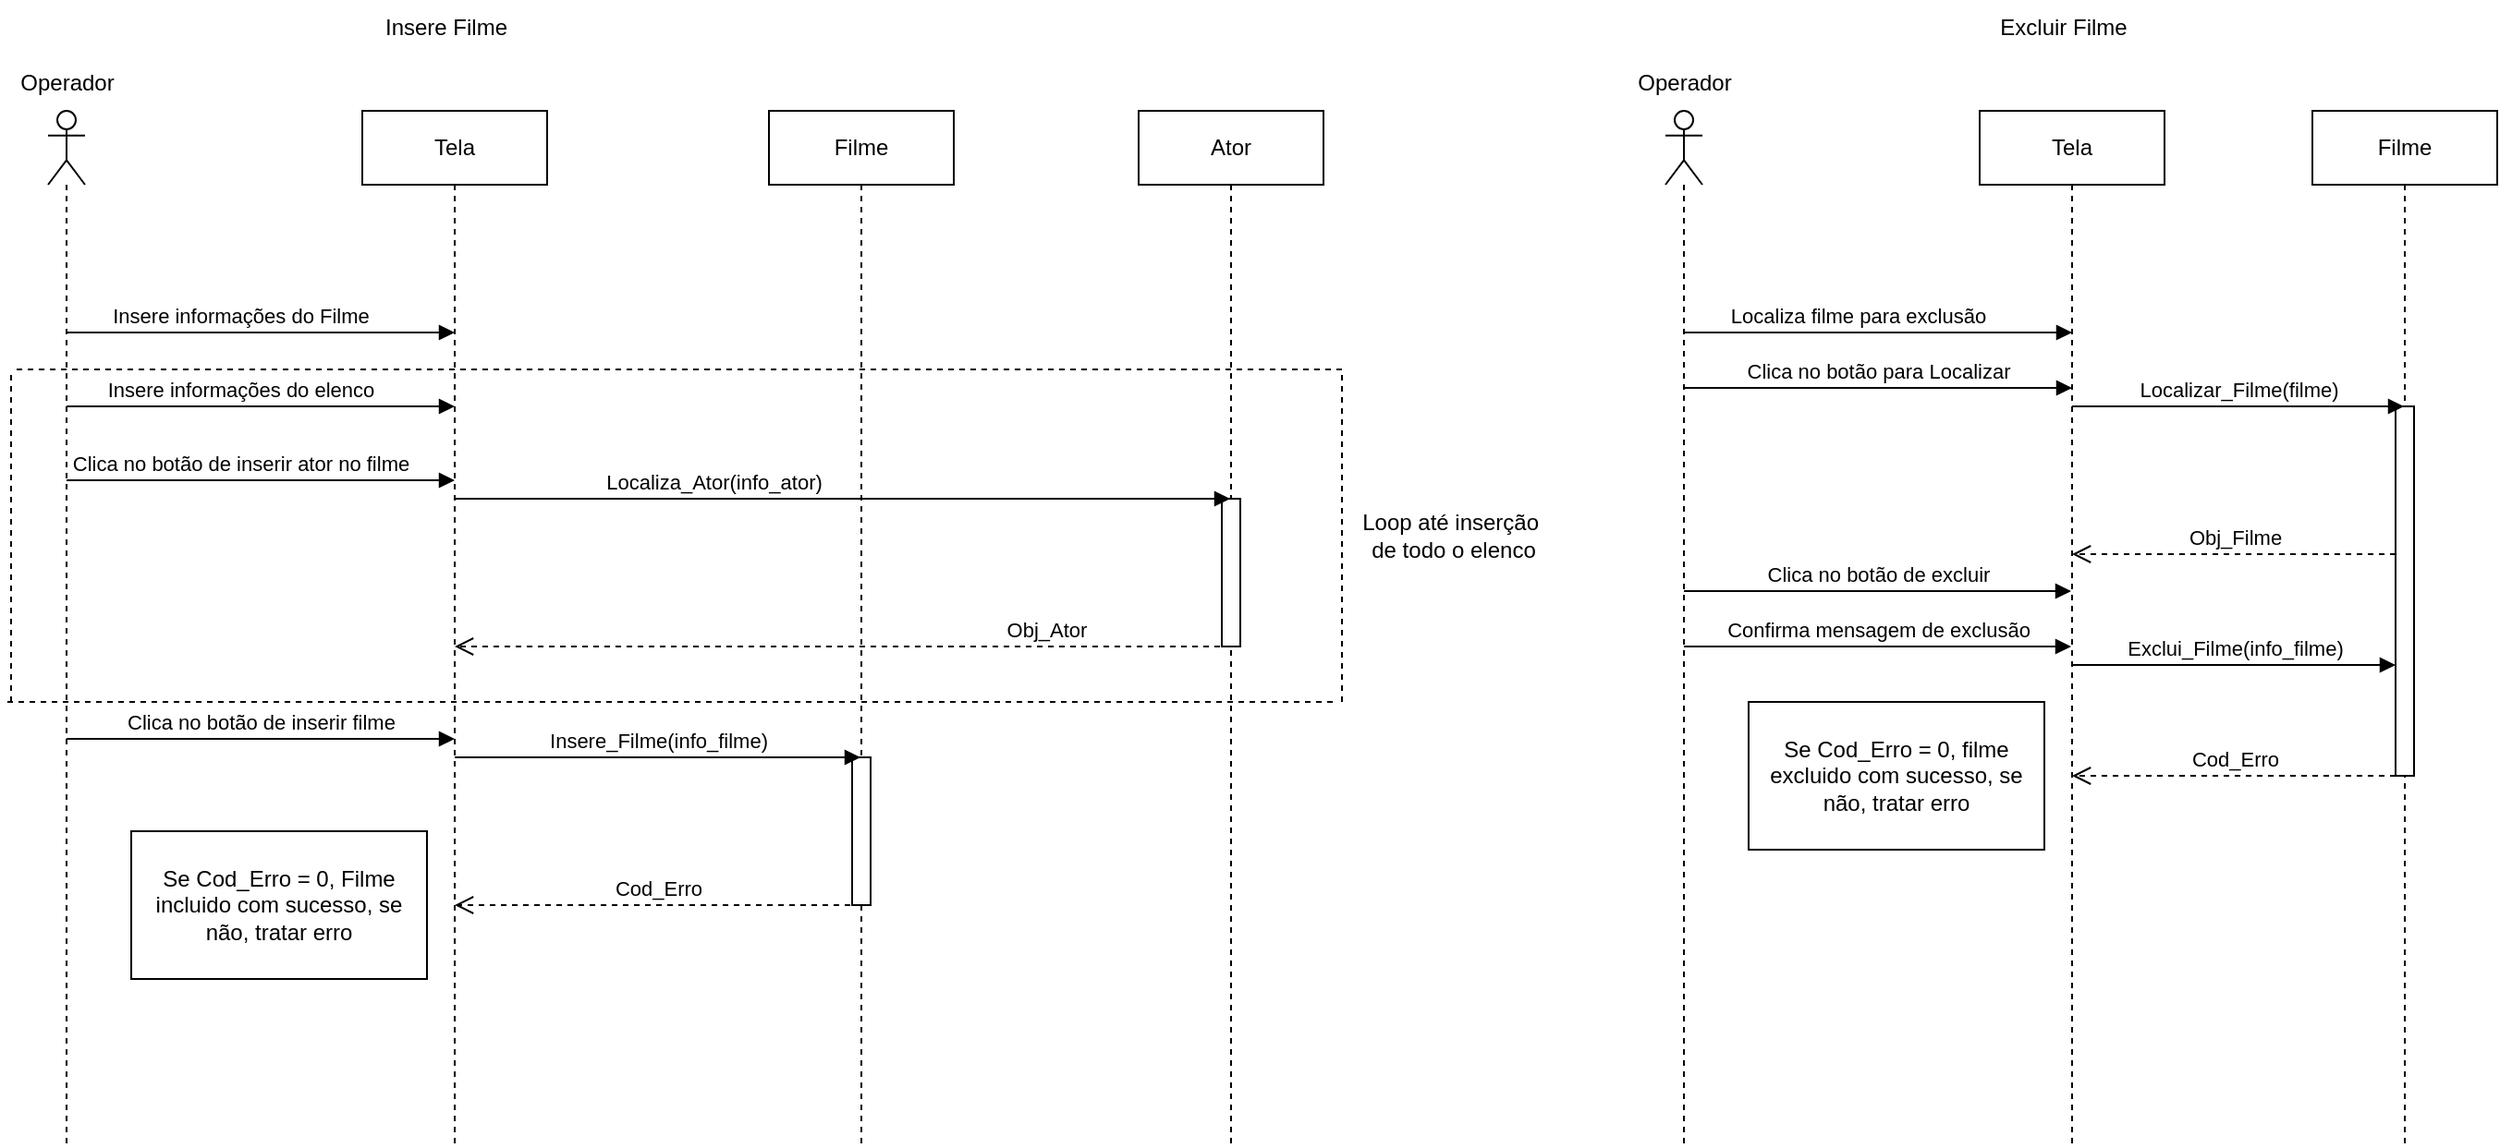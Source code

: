 <mxfile version="24.5.5" type="github">
  <diagram name="Page-1" id="2YBvvXClWsGukQMizWep">
    <mxGraphModel dx="777" dy="446" grid="1" gridSize="10" guides="1" tooltips="1" connect="1" arrows="1" fold="1" page="1" pageScale="1" pageWidth="850" pageHeight="1100" math="0" shadow="0">
      <root>
        <mxCell id="0" />
        <mxCell id="1" parent="0" />
        <mxCell id="9LX_Q9qdHX030zGX6Rbw-1" value="Insere Filme" style="text;html=1;align=center;verticalAlign=middle;resizable=0;points=[];autosize=1;strokeColor=none;fillColor=none;" vertex="1" parent="1">
          <mxGeometry x="250" y="20" width="90" height="30" as="geometry" />
        </mxCell>
        <mxCell id="9LX_Q9qdHX030zGX6Rbw-2" value="Ator" style="shape=umlLifeline;perimeter=lifelinePerimeter;whiteSpace=wrap;html=1;container=1;dropTarget=0;collapsible=0;recursiveResize=0;outlineConnect=0;portConstraint=eastwest;newEdgeStyle={&quot;edgeStyle&quot;:&quot;elbowEdgeStyle&quot;,&quot;elbow&quot;:&quot;vertical&quot;,&quot;curved&quot;:0,&quot;rounded&quot;:0};" vertex="1" parent="1">
          <mxGeometry x="670" y="80" width="100" height="560" as="geometry" />
        </mxCell>
        <mxCell id="9LX_Q9qdHX030zGX6Rbw-17" value="" style="html=1;points=[[0,0,0,0,5],[0,1,0,0,-5],[1,0,0,0,5],[1,1,0,0,-5]];perimeter=orthogonalPerimeter;outlineConnect=0;targetShapes=umlLifeline;portConstraint=eastwest;newEdgeStyle={&quot;curved&quot;:0,&quot;rounded&quot;:0};" vertex="1" parent="9LX_Q9qdHX030zGX6Rbw-2">
          <mxGeometry x="45" y="210" width="10" height="80" as="geometry" />
        </mxCell>
        <mxCell id="9LX_Q9qdHX030zGX6Rbw-4" value="Tela" style="shape=umlLifeline;perimeter=lifelinePerimeter;whiteSpace=wrap;html=1;container=1;dropTarget=0;collapsible=0;recursiveResize=0;outlineConnect=0;portConstraint=eastwest;newEdgeStyle={&quot;edgeStyle&quot;:&quot;elbowEdgeStyle&quot;,&quot;elbow&quot;:&quot;vertical&quot;,&quot;curved&quot;:0,&quot;rounded&quot;:0};" vertex="1" parent="1">
          <mxGeometry x="250" y="80" width="100" height="560" as="geometry" />
        </mxCell>
        <mxCell id="9LX_Q9qdHX030zGX6Rbw-5" value="Insere informações do Filme" style="html=1;verticalAlign=bottom;endArrow=block;curved=0;rounded=0;" edge="1" parent="1" source="9LX_Q9qdHX030zGX6Rbw-8">
          <mxGeometry x="-0.107" width="80" relative="1" as="geometry">
            <mxPoint x="120" y="200" as="sourcePoint" />
            <mxPoint x="300" y="200" as="targetPoint" />
            <mxPoint as="offset" />
          </mxGeometry>
        </mxCell>
        <mxCell id="9LX_Q9qdHX030zGX6Rbw-8" value="" style="shape=umlLifeline;perimeter=lifelinePerimeter;whiteSpace=wrap;html=1;container=1;dropTarget=0;collapsible=0;recursiveResize=0;outlineConnect=0;portConstraint=eastwest;newEdgeStyle={&quot;curved&quot;:0,&quot;rounded&quot;:0};participant=umlActor;" vertex="1" parent="1">
          <mxGeometry x="80" y="80" width="20" height="560" as="geometry" />
        </mxCell>
        <mxCell id="9LX_Q9qdHX030zGX6Rbw-9" value="Operador" style="text;html=1;align=center;verticalAlign=middle;resizable=0;points=[];autosize=1;strokeColor=none;fillColor=none;" vertex="1" parent="1">
          <mxGeometry x="55" y="50" width="70" height="30" as="geometry" />
        </mxCell>
        <mxCell id="9LX_Q9qdHX030zGX6Rbw-12" value="Filme" style="shape=umlLifeline;perimeter=lifelinePerimeter;whiteSpace=wrap;html=1;container=1;dropTarget=0;collapsible=0;recursiveResize=0;outlineConnect=0;portConstraint=eastwest;newEdgeStyle={&quot;edgeStyle&quot;:&quot;elbowEdgeStyle&quot;,&quot;elbow&quot;:&quot;vertical&quot;,&quot;curved&quot;:0,&quot;rounded&quot;:0};" vertex="1" parent="1">
          <mxGeometry x="470" y="80" width="100" height="560" as="geometry" />
        </mxCell>
        <mxCell id="9LX_Q9qdHX030zGX6Rbw-28" value="" style="html=1;points=[[0,0,0,0,5],[0,1,0,0,-5],[1,0,0,0,5],[1,1,0,0,-5]];perimeter=orthogonalPerimeter;outlineConnect=0;targetShapes=umlLifeline;portConstraint=eastwest;newEdgeStyle={&quot;curved&quot;:0,&quot;rounded&quot;:0};" vertex="1" parent="9LX_Q9qdHX030zGX6Rbw-12">
          <mxGeometry x="45" y="350" width="10" height="80" as="geometry" />
        </mxCell>
        <mxCell id="9LX_Q9qdHX030zGX6Rbw-13" value="Insere informações do elenco" style="html=1;verticalAlign=bottom;endArrow=block;curved=0;rounded=0;" edge="1" parent="1">
          <mxGeometry x="-0.107" width="80" relative="1" as="geometry">
            <mxPoint x="90" y="240" as="sourcePoint" />
            <mxPoint x="300" y="240" as="targetPoint" />
            <mxPoint as="offset" />
          </mxGeometry>
        </mxCell>
        <mxCell id="9LX_Q9qdHX030zGX6Rbw-15" value="Clica no botão de inserir ator no filme" style="html=1;verticalAlign=bottom;endArrow=block;curved=0;rounded=0;" edge="1" parent="1">
          <mxGeometry x="-0.107" width="80" relative="1" as="geometry">
            <mxPoint x="90" y="280" as="sourcePoint" />
            <mxPoint x="300" y="280" as="targetPoint" />
            <mxPoint as="offset" />
          </mxGeometry>
        </mxCell>
        <mxCell id="9LX_Q9qdHX030zGX6Rbw-16" value="Localiza_Ator(info_ator)" style="html=1;verticalAlign=bottom;endArrow=block;curved=0;rounded=0;" edge="1" parent="1" target="9LX_Q9qdHX030zGX6Rbw-2">
          <mxGeometry x="-0.333" width="80" relative="1" as="geometry">
            <mxPoint x="300" y="290" as="sourcePoint" />
            <mxPoint x="380" y="290" as="targetPoint" />
            <mxPoint as="offset" />
          </mxGeometry>
        </mxCell>
        <mxCell id="9LX_Q9qdHX030zGX6Rbw-18" value="Obj_Ator" style="html=1;verticalAlign=bottom;endArrow=open;dashed=1;endSize=8;curved=0;rounded=0;" edge="1" parent="1" target="9LX_Q9qdHX030zGX6Rbw-4">
          <mxGeometry x="-0.524" relative="1" as="geometry">
            <mxPoint x="720" y="370" as="sourcePoint" />
            <mxPoint x="640" y="370" as="targetPoint" />
            <mxPoint as="offset" />
          </mxGeometry>
        </mxCell>
        <mxCell id="9LX_Q9qdHX030zGX6Rbw-21" value="" style="endArrow=none;dashed=1;html=1;rounded=0;" edge="1" parent="1">
          <mxGeometry width="50" height="50" relative="1" as="geometry">
            <mxPoint x="60" y="400" as="sourcePoint" />
            <mxPoint x="60" y="220" as="targetPoint" />
          </mxGeometry>
        </mxCell>
        <mxCell id="9LX_Q9qdHX030zGX6Rbw-22" value="" style="endArrow=none;dashed=1;html=1;rounded=0;" edge="1" parent="1">
          <mxGeometry width="50" height="50" relative="1" as="geometry">
            <mxPoint x="780" y="220" as="sourcePoint" />
            <mxPoint x="60" y="220" as="targetPoint" />
          </mxGeometry>
        </mxCell>
        <mxCell id="9LX_Q9qdHX030zGX6Rbw-23" value="" style="endArrow=none;dashed=1;html=1;rounded=0;" edge="1" parent="1">
          <mxGeometry width="50" height="50" relative="1" as="geometry">
            <mxPoint x="780" y="400" as="sourcePoint" />
            <mxPoint x="780" y="220" as="targetPoint" />
          </mxGeometry>
        </mxCell>
        <mxCell id="9LX_Q9qdHX030zGX6Rbw-24" value="" style="endArrow=none;dashed=1;html=1;rounded=0;" edge="1" parent="1">
          <mxGeometry width="50" height="50" relative="1" as="geometry">
            <mxPoint x="775" y="400" as="sourcePoint" />
            <mxPoint x="55" y="400" as="targetPoint" />
          </mxGeometry>
        </mxCell>
        <mxCell id="9LX_Q9qdHX030zGX6Rbw-25" value="Loop até inserção&amp;nbsp;&lt;div&gt;de todo o elenco&lt;/div&gt;" style="text;html=1;align=center;verticalAlign=middle;resizable=0;points=[];autosize=1;strokeColor=none;fillColor=none;" vertex="1" parent="1">
          <mxGeometry x="780" y="290" width="120" height="40" as="geometry" />
        </mxCell>
        <mxCell id="9LX_Q9qdHX030zGX6Rbw-26" value="Clica no botão de inserir filme" style="html=1;verticalAlign=bottom;endArrow=block;curved=0;rounded=0;" edge="1" parent="1" source="9LX_Q9qdHX030zGX6Rbw-8">
          <mxGeometry width="80" relative="1" as="geometry">
            <mxPoint x="220" y="420" as="sourcePoint" />
            <mxPoint x="300" y="420" as="targetPoint" />
          </mxGeometry>
        </mxCell>
        <mxCell id="9LX_Q9qdHX030zGX6Rbw-27" value="Insere_Filme(info_filme)" style="html=1;verticalAlign=bottom;endArrow=block;curved=0;rounded=0;" edge="1" parent="1" target="9LX_Q9qdHX030zGX6Rbw-12">
          <mxGeometry width="80" relative="1" as="geometry">
            <mxPoint x="300" y="430" as="sourcePoint" />
            <mxPoint x="380" y="430" as="targetPoint" />
          </mxGeometry>
        </mxCell>
        <mxCell id="9LX_Q9qdHX030zGX6Rbw-29" value="Cod_Erro" style="html=1;verticalAlign=bottom;endArrow=open;dashed=1;endSize=8;curved=0;rounded=0;" edge="1" parent="1" target="9LX_Q9qdHX030zGX6Rbw-4">
          <mxGeometry relative="1" as="geometry">
            <mxPoint x="520" y="510" as="sourcePoint" />
            <mxPoint x="440" y="510" as="targetPoint" />
          </mxGeometry>
        </mxCell>
        <mxCell id="9LX_Q9qdHX030zGX6Rbw-30" value="Se Cod_Erro = 0, Filme incluido com sucesso, se não, tratar erro" style="html=1;whiteSpace=wrap;" vertex="1" parent="1">
          <mxGeometry x="125" y="470" width="160" height="80" as="geometry" />
        </mxCell>
        <mxCell id="9LX_Q9qdHX030zGX6Rbw-31" value="Excluir Filme" style="text;html=1;align=center;verticalAlign=middle;resizable=0;points=[];autosize=1;strokeColor=none;fillColor=none;" vertex="1" parent="1">
          <mxGeometry x="1125" y="20" width="90" height="30" as="geometry" />
        </mxCell>
        <mxCell id="9LX_Q9qdHX030zGX6Rbw-32" value="Filme" style="shape=umlLifeline;perimeter=lifelinePerimeter;whiteSpace=wrap;html=1;container=1;dropTarget=0;collapsible=0;recursiveResize=0;outlineConnect=0;portConstraint=eastwest;newEdgeStyle={&quot;edgeStyle&quot;:&quot;elbowEdgeStyle&quot;,&quot;elbow&quot;:&quot;vertical&quot;,&quot;curved&quot;:0,&quot;rounded&quot;:0};" vertex="1" parent="1">
          <mxGeometry x="1305" y="80" width="100" height="560" as="geometry" />
        </mxCell>
        <mxCell id="9LX_Q9qdHX030zGX6Rbw-33" value="" style="html=1;points=[[0,0,0,0,5],[0,1,0,0,-5],[1,0,0,0,5],[1,1,0,0,-5]];perimeter=orthogonalPerimeter;outlineConnect=0;targetShapes=umlLifeline;portConstraint=eastwest;newEdgeStyle={&quot;curved&quot;:0,&quot;rounded&quot;:0};" vertex="1" parent="9LX_Q9qdHX030zGX6Rbw-32">
          <mxGeometry x="45" y="160" width="10" height="200" as="geometry" />
        </mxCell>
        <mxCell id="9LX_Q9qdHX030zGX6Rbw-34" value="Tela" style="shape=umlLifeline;perimeter=lifelinePerimeter;whiteSpace=wrap;html=1;container=1;dropTarget=0;collapsible=0;recursiveResize=0;outlineConnect=0;portConstraint=eastwest;newEdgeStyle={&quot;edgeStyle&quot;:&quot;elbowEdgeStyle&quot;,&quot;elbow&quot;:&quot;vertical&quot;,&quot;curved&quot;:0,&quot;rounded&quot;:0};" vertex="1" parent="1">
          <mxGeometry x="1125" y="80" width="100" height="560" as="geometry" />
        </mxCell>
        <mxCell id="9LX_Q9qdHX030zGX6Rbw-35" value="Localiza filme para exclusão" style="html=1;verticalAlign=bottom;endArrow=block;curved=0;rounded=0;" edge="1" parent="1" source="9LX_Q9qdHX030zGX6Rbw-38">
          <mxGeometry x="-0.107" width="80" relative="1" as="geometry">
            <mxPoint x="995" y="200" as="sourcePoint" />
            <mxPoint x="1175" y="200" as="targetPoint" />
            <mxPoint as="offset" />
          </mxGeometry>
        </mxCell>
        <mxCell id="9LX_Q9qdHX030zGX6Rbw-36" value="Localizar_Filme(filme)" style="html=1;verticalAlign=bottom;endArrow=block;curved=0;rounded=0;" edge="1" parent="1" target="9LX_Q9qdHX030zGX6Rbw-32">
          <mxGeometry x="0.004" width="80" relative="1" as="geometry">
            <mxPoint x="1175" y="240" as="sourcePoint" />
            <mxPoint x="1314.5" y="240" as="targetPoint" />
            <mxPoint as="offset" />
          </mxGeometry>
        </mxCell>
        <mxCell id="9LX_Q9qdHX030zGX6Rbw-37" value="Clica no botão para Localizar" style="html=1;verticalAlign=bottom;endArrow=block;curved=0;rounded=0;" edge="1" parent="1" source="9LX_Q9qdHX030zGX6Rbw-38">
          <mxGeometry width="80" relative="1" as="geometry">
            <mxPoint x="995" y="230" as="sourcePoint" />
            <mxPoint x="1175" y="230" as="targetPoint" />
          </mxGeometry>
        </mxCell>
        <mxCell id="9LX_Q9qdHX030zGX6Rbw-38" value="" style="shape=umlLifeline;perimeter=lifelinePerimeter;whiteSpace=wrap;html=1;container=1;dropTarget=0;collapsible=0;recursiveResize=0;outlineConnect=0;portConstraint=eastwest;newEdgeStyle={&quot;curved&quot;:0,&quot;rounded&quot;:0};participant=umlActor;" vertex="1" parent="1">
          <mxGeometry x="955" y="80" width="20" height="560" as="geometry" />
        </mxCell>
        <mxCell id="9LX_Q9qdHX030zGX6Rbw-39" value="Operador" style="text;html=1;align=center;verticalAlign=middle;resizable=0;points=[];autosize=1;strokeColor=none;fillColor=none;" vertex="1" parent="1">
          <mxGeometry x="930" y="50" width="70" height="30" as="geometry" />
        </mxCell>
        <mxCell id="9LX_Q9qdHX030zGX6Rbw-40" value="Obj_Filme" style="html=1;verticalAlign=bottom;endArrow=open;dashed=1;endSize=8;curved=0;rounded=0;" edge="1" parent="1">
          <mxGeometry relative="1" as="geometry">
            <mxPoint x="1350" y="320" as="sourcePoint" />
            <mxPoint x="1175" y="320" as="targetPoint" />
          </mxGeometry>
        </mxCell>
        <mxCell id="9LX_Q9qdHX030zGX6Rbw-41" value="Se Cod_Erro = 0, filme excluido com sucesso, se não, tratar erro" style="html=1;whiteSpace=wrap;" vertex="1" parent="1">
          <mxGeometry x="1000" y="400" width="160" height="80" as="geometry" />
        </mxCell>
        <mxCell id="9LX_Q9qdHX030zGX6Rbw-42" value="Clica no botão de excluir" style="html=1;verticalAlign=bottom;endArrow=block;curved=0;rounded=0;" edge="1" parent="1" source="9LX_Q9qdHX030zGX6Rbw-38" target="9LX_Q9qdHX030zGX6Rbw-34">
          <mxGeometry width="80" relative="1" as="geometry">
            <mxPoint x="1100" y="340" as="sourcePoint" />
            <mxPoint x="1170" y="340" as="targetPoint" />
            <Array as="points">
              <mxPoint x="1150" y="340" />
            </Array>
          </mxGeometry>
        </mxCell>
        <mxCell id="9LX_Q9qdHX030zGX6Rbw-43" value="Confirma mensagem de exclusão" style="html=1;verticalAlign=bottom;endArrow=block;curved=0;rounded=0;" edge="1" parent="1" source="9LX_Q9qdHX030zGX6Rbw-38" target="9LX_Q9qdHX030zGX6Rbw-34">
          <mxGeometry width="80" relative="1" as="geometry">
            <mxPoint x="970" y="370" as="sourcePoint" />
            <mxPoint x="1180" y="370" as="targetPoint" />
            <Array as="points">
              <mxPoint x="1155" y="370" />
            </Array>
          </mxGeometry>
        </mxCell>
        <mxCell id="9LX_Q9qdHX030zGX6Rbw-44" value="Exclui_Filme(info_filme)" style="html=1;verticalAlign=bottom;endArrow=block;curved=0;rounded=0;" edge="1" parent="1">
          <mxGeometry width="80" relative="1" as="geometry">
            <mxPoint x="1174.5" y="380" as="sourcePoint" />
            <mxPoint x="1350" y="380" as="targetPoint" />
          </mxGeometry>
        </mxCell>
        <mxCell id="9LX_Q9qdHX030zGX6Rbw-45" value="Cod_Erro" style="html=1;verticalAlign=bottom;endArrow=open;dashed=1;endSize=8;curved=0;rounded=0;" edge="1" parent="1" target="9LX_Q9qdHX030zGX6Rbw-34">
          <mxGeometry relative="1" as="geometry">
            <mxPoint x="1350" y="440" as="sourcePoint" />
            <mxPoint x="1270" y="440" as="targetPoint" />
          </mxGeometry>
        </mxCell>
      </root>
    </mxGraphModel>
  </diagram>
</mxfile>
